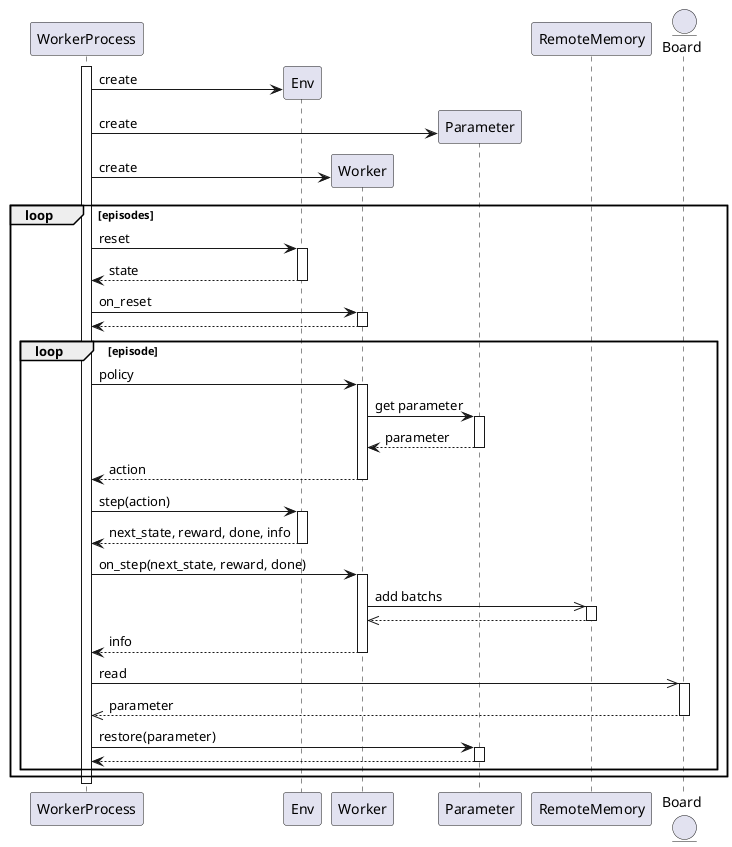 @startuml
autoactivate on

participant WorkerProcess
participant Env
participant Worker
participant Parameter
participant RemoteMemory
entity Board


activate WorkerProcess
WorkerProcess -> Env ** : create
WorkerProcess -> Parameter ** : create
WorkerProcess -> Worker ** : create
loop episodes
    WorkerProcess -> Env: reset
    return state
    WorkerProcess -> Worker: on_reset
    return

    loop episode
        WorkerProcess -> Worker: policy
            Worker -> Parameter: get parameter
            return parameter
        return action
        WorkerProcess -> Env: step(action)
        return next_state, reward, done, info

        WorkerProcess -> Worker: on_step(next_state, reward, done)
            Worker ->> RemoteMemory: add batchs
            return
        return info

        WorkerProcess ->> Board: read
        return parameter
        WorkerProcess -> Parameter: restore(parameter)
        return

    end
end
deactivate WorkerProcess


@enduml